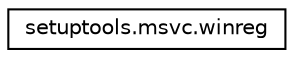 digraph "Graphical Class Hierarchy"
{
 // LATEX_PDF_SIZE
  edge [fontname="Helvetica",fontsize="10",labelfontname="Helvetica",labelfontsize="10"];
  node [fontname="Helvetica",fontsize="10",shape=record];
  rankdir="LR";
  Node0 [label="setuptools.msvc.winreg",height=0.2,width=0.4,color="black", fillcolor="white", style="filled",URL="$d5/dc0/classsetuptools_1_1msvc_1_1winreg.html",tooltip=" "];
}
